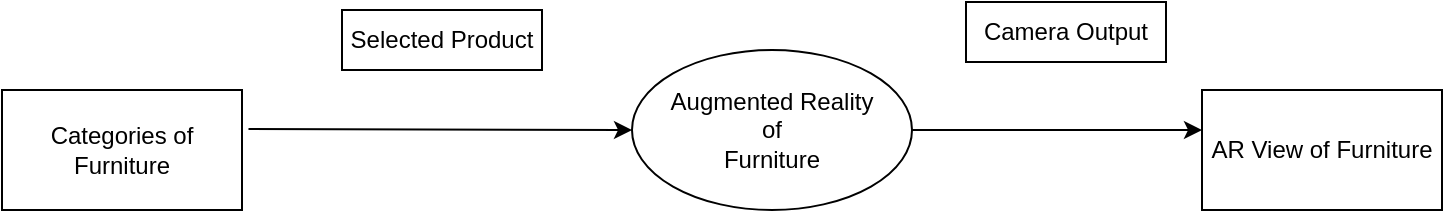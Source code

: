 <mxfile version="21.7.5" type="device">
  <diagram name="Page-1" id="D2dQORKgpYHnoLBMgU_W">
    <mxGraphModel dx="1036" dy="606" grid="1" gridSize="10" guides="1" tooltips="1" connect="1" arrows="1" fold="1" page="1" pageScale="1" pageWidth="827" pageHeight="1169" math="0" shadow="0">
      <root>
        <mxCell id="0" />
        <mxCell id="1" parent="0" />
        <mxCell id="DICU1yLNPjLrV4F4rq02-2" value="Categories of Furniture" style="rounded=0;whiteSpace=wrap;html=1;" vertex="1" parent="1">
          <mxGeometry x="40" y="190" width="120" height="60" as="geometry" />
        </mxCell>
        <mxCell id="DICU1yLNPjLrV4F4rq02-3" value="AR View of Furniture" style="rounded=0;whiteSpace=wrap;html=1;" vertex="1" parent="1">
          <mxGeometry x="640" y="190" width="120" height="60" as="geometry" />
        </mxCell>
        <mxCell id="DICU1yLNPjLrV4F4rq02-4" value="Augmented Reality&lt;br&gt;of&lt;br&gt;Furniture&lt;br&gt;" style="ellipse;whiteSpace=wrap;html=1;" vertex="1" parent="1">
          <mxGeometry x="355" y="170" width="140" height="80" as="geometry" />
        </mxCell>
        <mxCell id="DICU1yLNPjLrV4F4rq02-5" value="" style="endArrow=classic;html=1;rounded=0;exitX=1.027;exitY=0.326;exitDx=0;exitDy=0;exitPerimeter=0;entryX=0;entryY=0.5;entryDx=0;entryDy=0;" edge="1" parent="1" source="DICU1yLNPjLrV4F4rq02-2" target="DICU1yLNPjLrV4F4rq02-4">
          <mxGeometry width="50" height="50" relative="1" as="geometry">
            <mxPoint x="390" y="340" as="sourcePoint" />
            <mxPoint x="360" y="220" as="targetPoint" />
          </mxGeometry>
        </mxCell>
        <mxCell id="DICU1yLNPjLrV4F4rq02-6" value="" style="endArrow=classic;html=1;rounded=0;exitX=1;exitY=0.5;exitDx=0;exitDy=0;" edge="1" parent="1" source="DICU1yLNPjLrV4F4rq02-4">
          <mxGeometry width="50" height="50" relative="1" as="geometry">
            <mxPoint x="495" y="209.5" as="sourcePoint" />
            <mxPoint x="640" y="210" as="targetPoint" />
          </mxGeometry>
        </mxCell>
        <mxCell id="DICU1yLNPjLrV4F4rq02-7" value="Selected Product" style="rounded=0;whiteSpace=wrap;html=1;" vertex="1" parent="1">
          <mxGeometry x="210" y="150" width="100" height="30" as="geometry" />
        </mxCell>
        <mxCell id="DICU1yLNPjLrV4F4rq02-9" value="Camera Output" style="rounded=0;whiteSpace=wrap;html=1;" vertex="1" parent="1">
          <mxGeometry x="522" y="146" width="100" height="30" as="geometry" />
        </mxCell>
      </root>
    </mxGraphModel>
  </diagram>
</mxfile>
